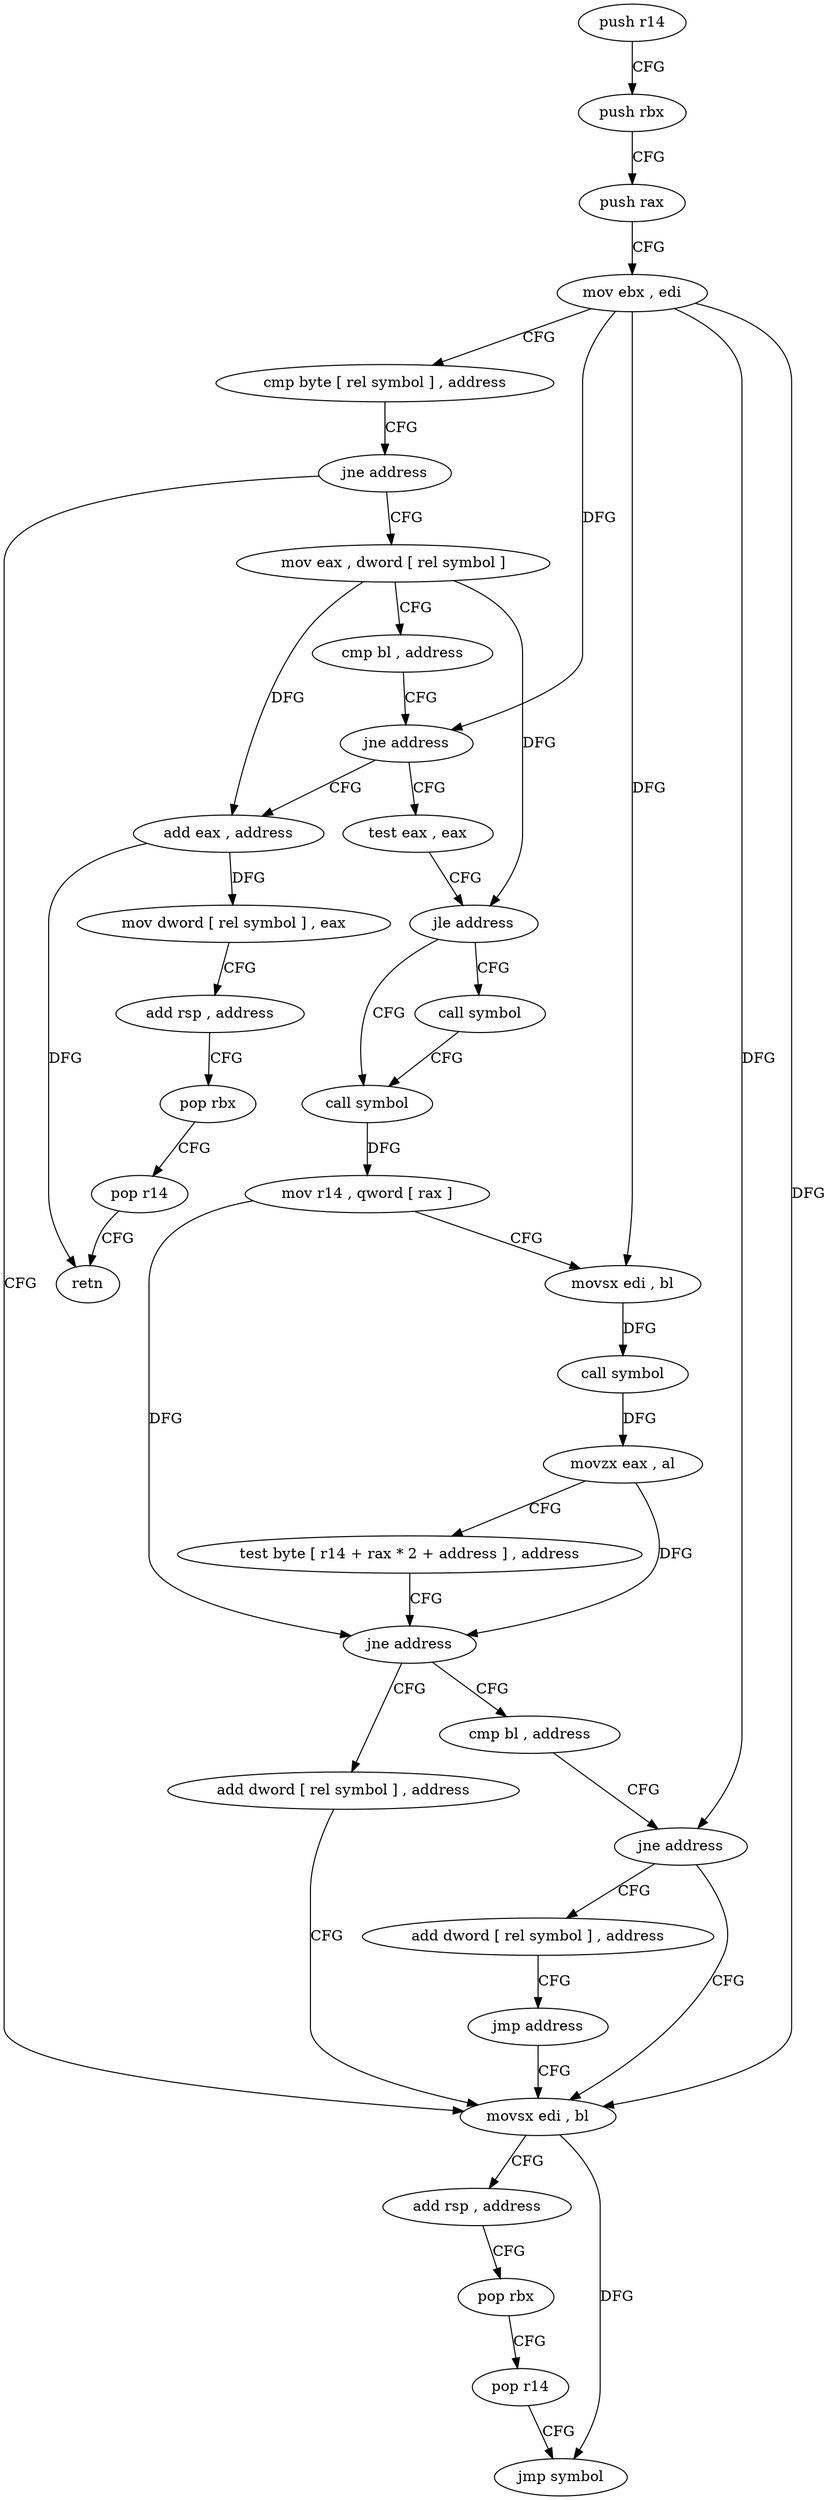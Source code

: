 digraph "func" {
"4210096" [label = "push r14" ]
"4210098" [label = "push rbx" ]
"4210099" [label = "push rax" ]
"4210100" [label = "mov ebx , edi" ]
"4210102" [label = "cmp byte [ rel symbol ] , address" ]
"4210109" [label = "jne address" ]
"4210196" [label = "movsx edi , bl" ]
"4210111" [label = "mov eax , dword [ rel symbol ]" ]
"4210199" [label = "add rsp , address" ]
"4210203" [label = "pop rbx" ]
"4210204" [label = "pop r14" ]
"4210206" [label = "jmp symbol" ]
"4210117" [label = "cmp bl , address" ]
"4210120" [label = "jne address" ]
"4210139" [label = "test eax , eax" ]
"4210122" [label = "add eax , address" ]
"4210141" [label = "jle address" ]
"4210148" [label = "call symbol" ]
"4210143" [label = "call symbol" ]
"4210125" [label = "mov dword [ rel symbol ] , eax" ]
"4210131" [label = "add rsp , address" ]
"4210135" [label = "pop rbx" ]
"4210136" [label = "pop r14" ]
"4210138" [label = "retn" ]
"4210153" [label = "mov r14 , qword [ rax ]" ]
"4210156" [label = "movsx edi , bl" ]
"4210159" [label = "call symbol" ]
"4210164" [label = "movzx eax , al" ]
"4210167" [label = "test byte [ r14 + rax * 2 + address ] , address" ]
"4210173" [label = "jne address" ]
"4210189" [label = "add dword [ rel symbol ] , address" ]
"4210175" [label = "cmp bl , address" ]
"4210178" [label = "jne address" ]
"4210180" [label = "add dword [ rel symbol ] , address" ]
"4210187" [label = "jmp address" ]
"4210096" -> "4210098" [ label = "CFG" ]
"4210098" -> "4210099" [ label = "CFG" ]
"4210099" -> "4210100" [ label = "CFG" ]
"4210100" -> "4210102" [ label = "CFG" ]
"4210100" -> "4210196" [ label = "DFG" ]
"4210100" -> "4210120" [ label = "DFG" ]
"4210100" -> "4210156" [ label = "DFG" ]
"4210100" -> "4210178" [ label = "DFG" ]
"4210102" -> "4210109" [ label = "CFG" ]
"4210109" -> "4210196" [ label = "CFG" ]
"4210109" -> "4210111" [ label = "CFG" ]
"4210196" -> "4210199" [ label = "CFG" ]
"4210196" -> "4210206" [ label = "DFG" ]
"4210111" -> "4210117" [ label = "CFG" ]
"4210111" -> "4210141" [ label = "DFG" ]
"4210111" -> "4210122" [ label = "DFG" ]
"4210199" -> "4210203" [ label = "CFG" ]
"4210203" -> "4210204" [ label = "CFG" ]
"4210204" -> "4210206" [ label = "CFG" ]
"4210117" -> "4210120" [ label = "CFG" ]
"4210120" -> "4210139" [ label = "CFG" ]
"4210120" -> "4210122" [ label = "CFG" ]
"4210139" -> "4210141" [ label = "CFG" ]
"4210122" -> "4210125" [ label = "DFG" ]
"4210122" -> "4210138" [ label = "DFG" ]
"4210141" -> "4210148" [ label = "CFG" ]
"4210141" -> "4210143" [ label = "CFG" ]
"4210148" -> "4210153" [ label = "DFG" ]
"4210143" -> "4210148" [ label = "CFG" ]
"4210125" -> "4210131" [ label = "CFG" ]
"4210131" -> "4210135" [ label = "CFG" ]
"4210135" -> "4210136" [ label = "CFG" ]
"4210136" -> "4210138" [ label = "CFG" ]
"4210153" -> "4210156" [ label = "CFG" ]
"4210153" -> "4210173" [ label = "DFG" ]
"4210156" -> "4210159" [ label = "DFG" ]
"4210159" -> "4210164" [ label = "DFG" ]
"4210164" -> "4210167" [ label = "CFG" ]
"4210164" -> "4210173" [ label = "DFG" ]
"4210167" -> "4210173" [ label = "CFG" ]
"4210173" -> "4210189" [ label = "CFG" ]
"4210173" -> "4210175" [ label = "CFG" ]
"4210189" -> "4210196" [ label = "CFG" ]
"4210175" -> "4210178" [ label = "CFG" ]
"4210178" -> "4210196" [ label = "CFG" ]
"4210178" -> "4210180" [ label = "CFG" ]
"4210180" -> "4210187" [ label = "CFG" ]
"4210187" -> "4210196" [ label = "CFG" ]
}
